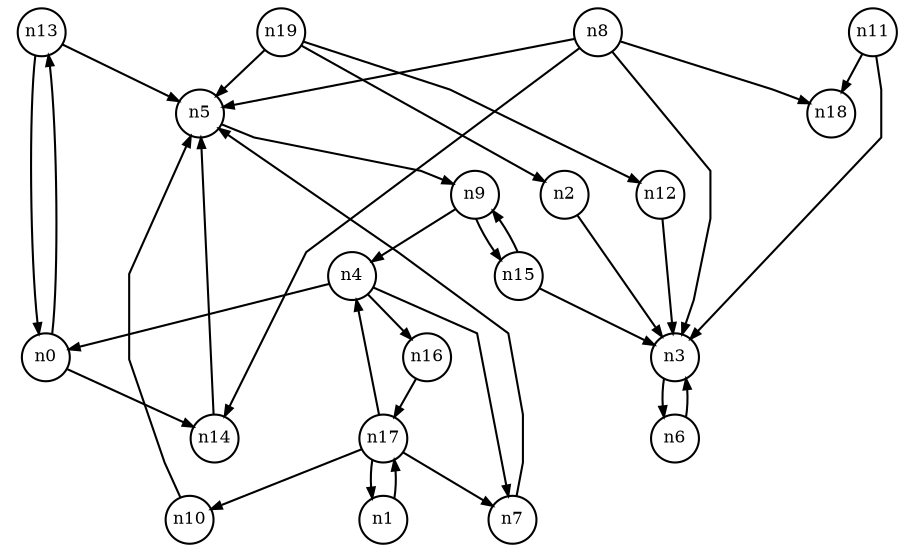 digraph G{
splines=polyline;
ranksep=0.22;
nodesep=0.22;
nodesize=0.16;
fontsize=8
edge [arrowsize=0.5]
node [fontsize=8 shape=circle width=0.32 fixedsize=shape];

n13 -> n5
n13 -> n0
n0 -> n13
n0 -> n14
n14 -> n5
n3 -> n6
n2 -> n3
n4 -> n0
n4 -> n7
n4 -> n16
n7 -> n5
n16 -> n17
n6 -> n3
n5 -> n9
n8 -> n3
n8 -> n5
n8 -> n14
n8 -> n18
n9 -> n4
n9 -> n15
n15 -> n3
n15 -> n9
n10 -> n5
n11 -> n3
n11 -> n18
n12 -> n3
n1 -> n17
n17 -> n1
n17 -> n4
n17 -> n7
n17 -> n10
n19 -> n2
n19 -> n5
n19 -> n12
}
